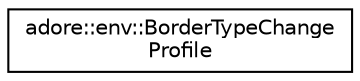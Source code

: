 digraph "Graphical Class Hierarchy"
{
 // LATEX_PDF_SIZE
  edge [fontname="Helvetica",fontsize="10",labelfontname="Helvetica",labelfontsize="10"];
  node [fontname="Helvetica",fontsize="10",shape=record];
  rankdir="LR";
  Node0 [label="adore::env::BorderTypeChange\lProfile",height=0.2,width=0.4,color="black", fillcolor="white", style="filled",URL="$structadore_1_1env_1_1BorderTypeChangeProfile.html",tooltip=" "];
}
